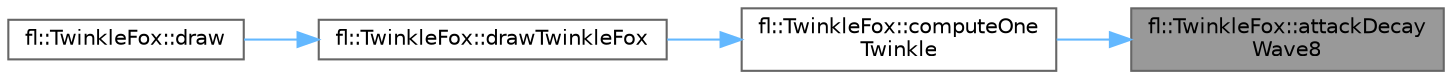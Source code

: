 digraph "fl::TwinkleFox::attackDecayWave8"
{
 // INTERACTIVE_SVG=YES
 // LATEX_PDF_SIZE
  bgcolor="transparent";
  edge [fontname=Helvetica,fontsize=10,labelfontname=Helvetica,labelfontsize=10];
  node [fontname=Helvetica,fontsize=10,shape=box,height=0.2,width=0.4];
  rankdir="RL";
  Node1 [id="Node000001",label="fl::TwinkleFox::attackDecay\lWave8",height=0.2,width=0.4,color="gray40", fillcolor="grey60", style="filled", fontcolor="black",tooltip=" "];
  Node1 -> Node2 [id="edge1_Node000001_Node000002",dir="back",color="steelblue1",style="solid",tooltip=" "];
  Node2 [id="Node000002",label="fl::TwinkleFox::computeOne\lTwinkle",height=0.2,width=0.4,color="grey40", fillcolor="white", style="filled",URL="$de/db5/classfl_1_1_twinkle_fox_a39614750a1a87e8a8be19c36f6c48677.html#a39614750a1a87e8a8be19c36f6c48677",tooltip=" "];
  Node2 -> Node3 [id="edge2_Node000002_Node000003",dir="back",color="steelblue1",style="solid",tooltip=" "];
  Node3 [id="Node000003",label="fl::TwinkleFox::drawTwinkleFox",height=0.2,width=0.4,color="grey40", fillcolor="white", style="filled",URL="$de/db5/classfl_1_1_twinkle_fox_a67375829d0da55e17d3f74ac9817914d.html#a67375829d0da55e17d3f74ac9817914d",tooltip=" "];
  Node3 -> Node4 [id="edge3_Node000003_Node000004",dir="back",color="steelblue1",style="solid",tooltip=" "];
  Node4 [id="Node000004",label="fl::TwinkleFox::draw",height=0.2,width=0.4,color="grey40", fillcolor="white", style="filled",URL="$de/db5/classfl_1_1_twinkle_fox_ab5d3d43b11bed65afbd407071ee85eb8.html#ab5d3d43b11bed65afbd407071ee85eb8",tooltip=" "];
}
